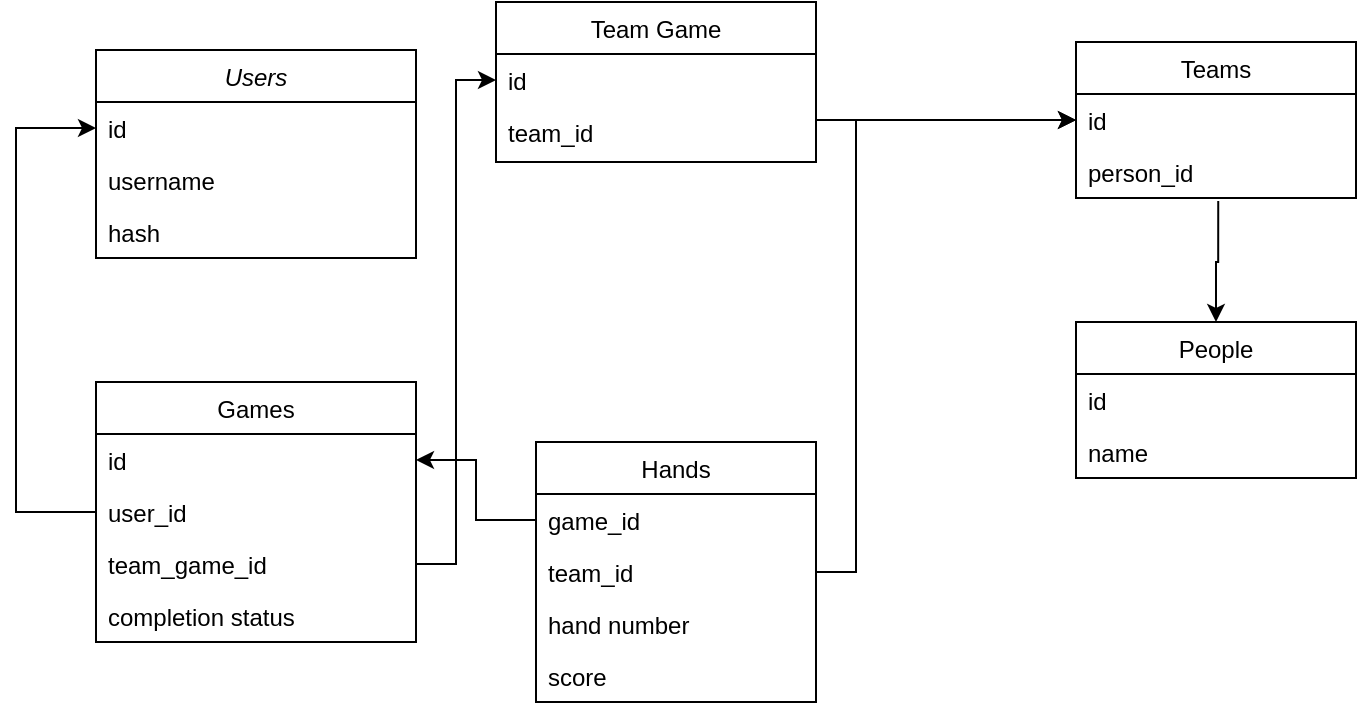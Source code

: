 <mxfile version="14.6.13" type="device"><diagram id="C5RBs43oDa-KdzZeNtuy" name="Page-1"><mxGraphModel dx="1182" dy="506" grid="1" gridSize="10" guides="1" tooltips="1" connect="1" arrows="1" fold="1" page="0" pageScale="1" pageWidth="827" pageHeight="1169" math="0" shadow="0"><root><mxCell id="WIyWlLk6GJQsqaUBKTNV-0"/><mxCell id="WIyWlLk6GJQsqaUBKTNV-1" parent="WIyWlLk6GJQsqaUBKTNV-0"/><mxCell id="zkfFHV4jXpPFQw0GAbJ--0" value="Users" style="swimlane;fontStyle=2;align=center;verticalAlign=top;childLayout=stackLayout;horizontal=1;startSize=26;horizontalStack=0;resizeParent=1;resizeLast=0;collapsible=1;marginBottom=0;rounded=0;shadow=0;strokeWidth=1;" parent="WIyWlLk6GJQsqaUBKTNV-1" vertex="1"><mxGeometry x="20" y="24" width="160" height="104" as="geometry"><mxRectangle x="230" y="140" width="160" height="26" as="alternateBounds"/></mxGeometry></mxCell><mxCell id="zkfFHV4jXpPFQw0GAbJ--1" value="id" style="text;align=left;verticalAlign=top;spacingLeft=4;spacingRight=4;overflow=hidden;rotatable=0;points=[[0,0.5],[1,0.5]];portConstraint=eastwest;" parent="zkfFHV4jXpPFQw0GAbJ--0" vertex="1"><mxGeometry y="26" width="160" height="26" as="geometry"/></mxCell><mxCell id="zkfFHV4jXpPFQw0GAbJ--2" value="username" style="text;align=left;verticalAlign=top;spacingLeft=4;spacingRight=4;overflow=hidden;rotatable=0;points=[[0,0.5],[1,0.5]];portConstraint=eastwest;rounded=0;shadow=0;html=0;" parent="zkfFHV4jXpPFQw0GAbJ--0" vertex="1"><mxGeometry y="52" width="160" height="26" as="geometry"/></mxCell><mxCell id="zkfFHV4jXpPFQw0GAbJ--3" value="hash" style="text;align=left;verticalAlign=top;spacingLeft=4;spacingRight=4;overflow=hidden;rotatable=0;points=[[0,0.5],[1,0.5]];portConstraint=eastwest;rounded=0;shadow=0;html=0;" parent="zkfFHV4jXpPFQw0GAbJ--0" vertex="1"><mxGeometry y="78" width="160" height="26" as="geometry"/></mxCell><mxCell id="zkfFHV4jXpPFQw0GAbJ--17" value="Games" style="swimlane;fontStyle=0;align=center;verticalAlign=top;childLayout=stackLayout;horizontal=1;startSize=26;horizontalStack=0;resizeParent=1;resizeLast=0;collapsible=1;marginBottom=0;rounded=0;shadow=0;strokeWidth=1;" parent="WIyWlLk6GJQsqaUBKTNV-1" vertex="1"><mxGeometry x="20" y="190" width="160" height="130" as="geometry"><mxRectangle x="20" y="190" width="160" height="26" as="alternateBounds"/></mxGeometry></mxCell><mxCell id="zkfFHV4jXpPFQw0GAbJ--18" value="id" style="text;align=left;verticalAlign=top;spacingLeft=4;spacingRight=4;overflow=hidden;rotatable=0;points=[[0,0.5],[1,0.5]];portConstraint=eastwest;" parent="zkfFHV4jXpPFQw0GAbJ--17" vertex="1"><mxGeometry y="26" width="160" height="26" as="geometry"/></mxCell><mxCell id="zkfFHV4jXpPFQw0GAbJ--19" value="user_id" style="text;align=left;verticalAlign=top;spacingLeft=4;spacingRight=4;overflow=hidden;rotatable=0;points=[[0,0.5],[1,0.5]];portConstraint=eastwest;rounded=0;shadow=0;html=0;" parent="zkfFHV4jXpPFQw0GAbJ--17" vertex="1"><mxGeometry y="52" width="160" height="26" as="geometry"/></mxCell><mxCell id="3aiImOTelY5mR1QlBrKT-8" value="team_game_id" style="text;align=left;verticalAlign=top;spacingLeft=4;spacingRight=4;overflow=hidden;rotatable=0;points=[[0,0.5],[1,0.5]];portConstraint=eastwest;rounded=0;shadow=0;html=0;" parent="zkfFHV4jXpPFQw0GAbJ--17" vertex="1"><mxGeometry y="78" width="160" height="26" as="geometry"/></mxCell><mxCell id="zkfFHV4jXpPFQw0GAbJ--20" value="completion status" style="text;align=left;verticalAlign=top;spacingLeft=4;spacingRight=4;overflow=hidden;rotatable=0;points=[[0,0.5],[1,0.5]];portConstraint=eastwest;rounded=0;shadow=0;html=0;" parent="zkfFHV4jXpPFQw0GAbJ--17" vertex="1"><mxGeometry y="104" width="160" height="26" as="geometry"/></mxCell><mxCell id="chXbqYOUkgmihCHG8u9i-5" value="Teams" style="swimlane;fontStyle=0;childLayout=stackLayout;horizontal=1;startSize=26;horizontalStack=0;resizeParent=1;resizeParentMax=0;resizeLast=0;collapsible=1;marginBottom=0;" parent="WIyWlLk6GJQsqaUBKTNV-1" vertex="1"><mxGeometry x="510" y="20" width="140" height="78" as="geometry"/></mxCell><mxCell id="chXbqYOUkgmihCHG8u9i-6" value="id" style="text;strokeColor=none;fillColor=none;align=left;verticalAlign=top;spacingLeft=4;spacingRight=4;overflow=hidden;rotatable=0;points=[[0,0.5],[1,0.5]];portConstraint=eastwest;" parent="chXbqYOUkgmihCHG8u9i-5" vertex="1"><mxGeometry y="26" width="140" height="26" as="geometry"/></mxCell><mxCell id="chXbqYOUkgmihCHG8u9i-9" value="person_id" style="text;strokeColor=none;fillColor=none;align=left;verticalAlign=top;spacingLeft=4;spacingRight=4;overflow=hidden;rotatable=0;points=[[0,0.5],[1,0.5]];portConstraint=eastwest;" parent="chXbqYOUkgmihCHG8u9i-5" vertex="1"><mxGeometry y="52" width="140" height="26" as="geometry"/></mxCell><mxCell id="chXbqYOUkgmihCHG8u9i-19" value="People" style="swimlane;fontStyle=0;childLayout=stackLayout;horizontal=1;startSize=26;horizontalStack=0;resizeParent=1;resizeParentMax=0;resizeLast=0;collapsible=1;marginBottom=0;" parent="WIyWlLk6GJQsqaUBKTNV-1" vertex="1"><mxGeometry x="510" y="160" width="140" height="78" as="geometry"/></mxCell><mxCell id="chXbqYOUkgmihCHG8u9i-20" value="id" style="text;strokeColor=none;fillColor=none;align=left;verticalAlign=top;spacingLeft=4;spacingRight=4;overflow=hidden;rotatable=0;points=[[0,0.5],[1,0.5]];portConstraint=eastwest;" parent="chXbqYOUkgmihCHG8u9i-19" vertex="1"><mxGeometry y="26" width="140" height="26" as="geometry"/></mxCell><mxCell id="chXbqYOUkgmihCHG8u9i-21" value="name" style="text;strokeColor=none;fillColor=none;align=left;verticalAlign=top;spacingLeft=4;spacingRight=4;overflow=hidden;rotatable=0;points=[[0,0.5],[1,0.5]];portConstraint=eastwest;" parent="chXbqYOUkgmihCHG8u9i-19" vertex="1"><mxGeometry y="52" width="140" height="26" as="geometry"/></mxCell><mxCell id="chXbqYOUkgmihCHG8u9i-25" style="edgeStyle=orthogonalEdgeStyle;rounded=0;orthogonalLoop=1;jettySize=auto;html=1;entryX=0;entryY=0.5;entryDx=0;entryDy=0;" parent="WIyWlLk6GJQsqaUBKTNV-1" source="zkfFHV4jXpPFQw0GAbJ--19" target="zkfFHV4jXpPFQw0GAbJ--1" edge="1"><mxGeometry relative="1" as="geometry"><Array as="points"><mxPoint x="-20" y="255"/><mxPoint x="-20" y="63"/></Array></mxGeometry></mxCell><mxCell id="chXbqYOUkgmihCHG8u9i-26" value="Hands" style="swimlane;fontStyle=0;childLayout=stackLayout;horizontal=1;startSize=26;horizontalStack=0;resizeParent=1;resizeParentMax=0;resizeLast=0;collapsible=1;marginBottom=0;" parent="WIyWlLk6GJQsqaUBKTNV-1" vertex="1"><mxGeometry x="240" y="220" width="140" height="130" as="geometry"/></mxCell><mxCell id="chXbqYOUkgmihCHG8u9i-27" value="game_id" style="text;strokeColor=none;fillColor=none;align=left;verticalAlign=top;spacingLeft=4;spacingRight=4;overflow=hidden;rotatable=0;points=[[0,0.5],[1,0.5]];portConstraint=eastwest;" parent="chXbqYOUkgmihCHG8u9i-26" vertex="1"><mxGeometry y="26" width="140" height="26" as="geometry"/></mxCell><mxCell id="chXbqYOUkgmihCHG8u9i-28" value="team_id" style="text;strokeColor=none;fillColor=none;align=left;verticalAlign=top;spacingLeft=4;spacingRight=4;overflow=hidden;rotatable=0;points=[[0,0.5],[1,0.5]];portConstraint=eastwest;" parent="chXbqYOUkgmihCHG8u9i-26" vertex="1"><mxGeometry y="52" width="140" height="26" as="geometry"/></mxCell><mxCell id="chXbqYOUkgmihCHG8u9i-29" value="hand number" style="text;strokeColor=none;fillColor=none;align=left;verticalAlign=top;spacingLeft=4;spacingRight=4;overflow=hidden;rotatable=0;points=[[0,0.5],[1,0.5]];portConstraint=eastwest;" parent="chXbqYOUkgmihCHG8u9i-26" vertex="1"><mxGeometry y="78" width="140" height="26" as="geometry"/></mxCell><mxCell id="chXbqYOUkgmihCHG8u9i-30" value="score" style="text;strokeColor=none;fillColor=none;align=left;verticalAlign=top;spacingLeft=4;spacingRight=4;overflow=hidden;rotatable=0;points=[[0,0.5],[1,0.5]];portConstraint=eastwest;" parent="chXbqYOUkgmihCHG8u9i-26" vertex="1"><mxGeometry y="104" width="140" height="26" as="geometry"/></mxCell><mxCell id="chXbqYOUkgmihCHG8u9i-34" style="edgeStyle=orthogonalEdgeStyle;rounded=0;orthogonalLoop=1;jettySize=auto;html=1;entryX=0;entryY=0.5;entryDx=0;entryDy=0;exitX=1;exitY=0.5;exitDx=0;exitDy=0;" parent="WIyWlLk6GJQsqaUBKTNV-1" source="chXbqYOUkgmihCHG8u9i-28" target="chXbqYOUkgmihCHG8u9i-6" edge="1"><mxGeometry relative="1" as="geometry"><mxPoint x="350" y="245" as="sourcePoint"/><Array as="points"><mxPoint x="400" y="285"/><mxPoint x="400" y="59"/></Array></mxGeometry></mxCell><mxCell id="chXbqYOUkgmihCHG8u9i-36" style="edgeStyle=orthogonalEdgeStyle;rounded=0;orthogonalLoop=1;jettySize=auto;html=1;exitX=0.508;exitY=1.058;exitDx=0;exitDy=0;exitPerimeter=0;entryX=0.5;entryY=0;entryDx=0;entryDy=0;" parent="WIyWlLk6GJQsqaUBKTNV-1" source="chXbqYOUkgmihCHG8u9i-9" target="chXbqYOUkgmihCHG8u9i-19" edge="1"><mxGeometry relative="1" as="geometry"><mxPoint x="540" y="120" as="sourcePoint"/><mxPoint x="650" y="150" as="targetPoint"/><Array as="points"><mxPoint x="581" y="130"/><mxPoint x="580" y="190"/></Array></mxGeometry></mxCell><mxCell id="chXbqYOUkgmihCHG8u9i-37" style="edgeStyle=orthogonalEdgeStyle;rounded=0;orthogonalLoop=1;jettySize=auto;html=1;entryX=1;entryY=0.5;entryDx=0;entryDy=0;" parent="WIyWlLk6GJQsqaUBKTNV-1" source="chXbqYOUkgmihCHG8u9i-27" target="zkfFHV4jXpPFQw0GAbJ--18" edge="1"><mxGeometry relative="1" as="geometry"/></mxCell><mxCell id="3aiImOTelY5mR1QlBrKT-0" value="Team Game" style="swimlane;fontStyle=0;align=center;verticalAlign=top;childLayout=stackLayout;horizontal=1;startSize=26;horizontalStack=0;resizeParent=1;resizeLast=0;collapsible=1;marginBottom=0;rounded=0;shadow=0;strokeWidth=1;" parent="WIyWlLk6GJQsqaUBKTNV-1" vertex="1"><mxGeometry x="220" width="160" height="80" as="geometry"><mxRectangle x="20" y="190" width="160" height="26" as="alternateBounds"/></mxGeometry></mxCell><mxCell id="3aiImOTelY5mR1QlBrKT-1" value="id" style="text;align=left;verticalAlign=top;spacingLeft=4;spacingRight=4;overflow=hidden;rotatable=0;points=[[0,0.5],[1,0.5]];portConstraint=eastwest;" parent="3aiImOTelY5mR1QlBrKT-0" vertex="1"><mxGeometry y="26" width="160" height="26" as="geometry"/></mxCell><mxCell id="3aiImOTelY5mR1QlBrKT-2" value="team_id" style="text;align=left;verticalAlign=top;spacingLeft=4;spacingRight=4;overflow=hidden;rotatable=0;points=[[0,0.5],[1,0.5]];portConstraint=eastwest;rounded=0;shadow=0;html=0;" parent="3aiImOTelY5mR1QlBrKT-0" vertex="1"><mxGeometry y="52" width="160" height="26" as="geometry"/></mxCell><mxCell id="3aiImOTelY5mR1QlBrKT-6" style="edgeStyle=orthogonalEdgeStyle;rounded=0;orthogonalLoop=1;jettySize=auto;html=1;" parent="WIyWlLk6GJQsqaUBKTNV-1" source="3aiImOTelY5mR1QlBrKT-2" target="chXbqYOUkgmihCHG8u9i-6" edge="1"><mxGeometry relative="1" as="geometry"><Array as="points"><mxPoint x="450" y="59"/><mxPoint x="450" y="59"/></Array></mxGeometry></mxCell><mxCell id="3aiImOTelY5mR1QlBrKT-9" style="edgeStyle=orthogonalEdgeStyle;rounded=0;orthogonalLoop=1;jettySize=auto;html=1;" parent="WIyWlLk6GJQsqaUBKTNV-1" source="3aiImOTelY5mR1QlBrKT-8" target="3aiImOTelY5mR1QlBrKT-1" edge="1"><mxGeometry relative="1" as="geometry"/></mxCell></root></mxGraphModel></diagram></mxfile>